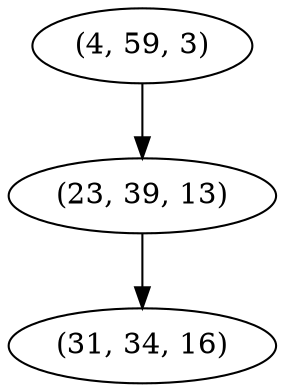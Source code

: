 digraph tree {
    "(4, 59, 3)";
    "(23, 39, 13)";
    "(31, 34, 16)";
    "(4, 59, 3)" -> "(23, 39, 13)";
    "(23, 39, 13)" -> "(31, 34, 16)";
}
